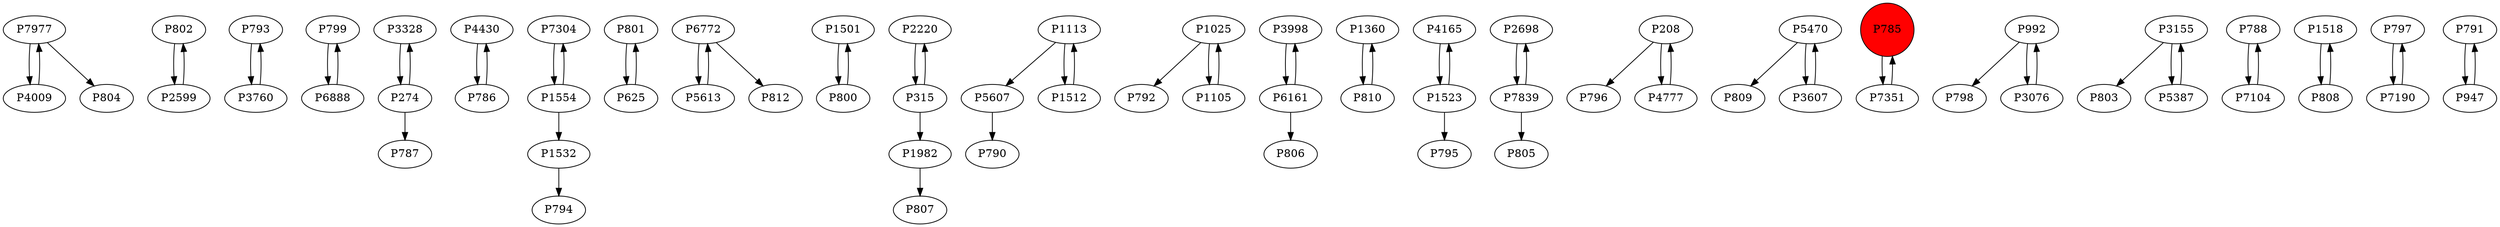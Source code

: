 digraph {
	P7977 -> P4009
	P802 -> P2599
	P4009 -> P7977
	P793 -> P3760
	P799 -> P6888
	P6888 -> P799
	P3328 -> P274
	P4430 -> P786
	P7304 -> P1554
	P801 -> P625
	P6772 -> P5613
	P1501 -> P800
	P2220 -> P315
	P1554 -> P1532
	P1113 -> P5607
	P1025 -> P792
	P800 -> P1501
	P3998 -> P6161
	P3760 -> P793
	P1360 -> P810
	P4165 -> P1523
	P315 -> P2220
	P274 -> P787
	P2698 -> P7839
	P208 -> P796
	P6161 -> P806
	P5470 -> P809
	P1113 -> P1512
	P1982 -> P807
	P1512 -> P1113
	P4777 -> P208
	P785 -> P7351
	P992 -> P798
	P6161 -> P3998
	P992 -> P3076
	P208 -> P4777
	P3155 -> P803
	P7977 -> P804
	P788 -> P7104
	P1554 -> P7304
	P5607 -> P790
	P786 -> P4430
	P274 -> P3328
	P5387 -> P3155
	P810 -> P1360
	P7839 -> P805
	P625 -> P801
	P3607 -> P5470
	P5613 -> P6772
	P1518 -> P808
	P1523 -> P4165
	P5470 -> P3607
	P7351 -> P785
	P797 -> P7190
	P7839 -> P2698
	P808 -> P1518
	P791 -> P947
	P1523 -> P795
	P947 -> P791
	P6772 -> P812
	P3076 -> P992
	P1025 -> P1105
	P7104 -> P788
	P7190 -> P797
	P315 -> P1982
	P3155 -> P5387
	P1532 -> P794
	P1105 -> P1025
	P2599 -> P802
	P785 [shape=circle]
	P785 [style=filled]
	P785 [fillcolor=red]
}